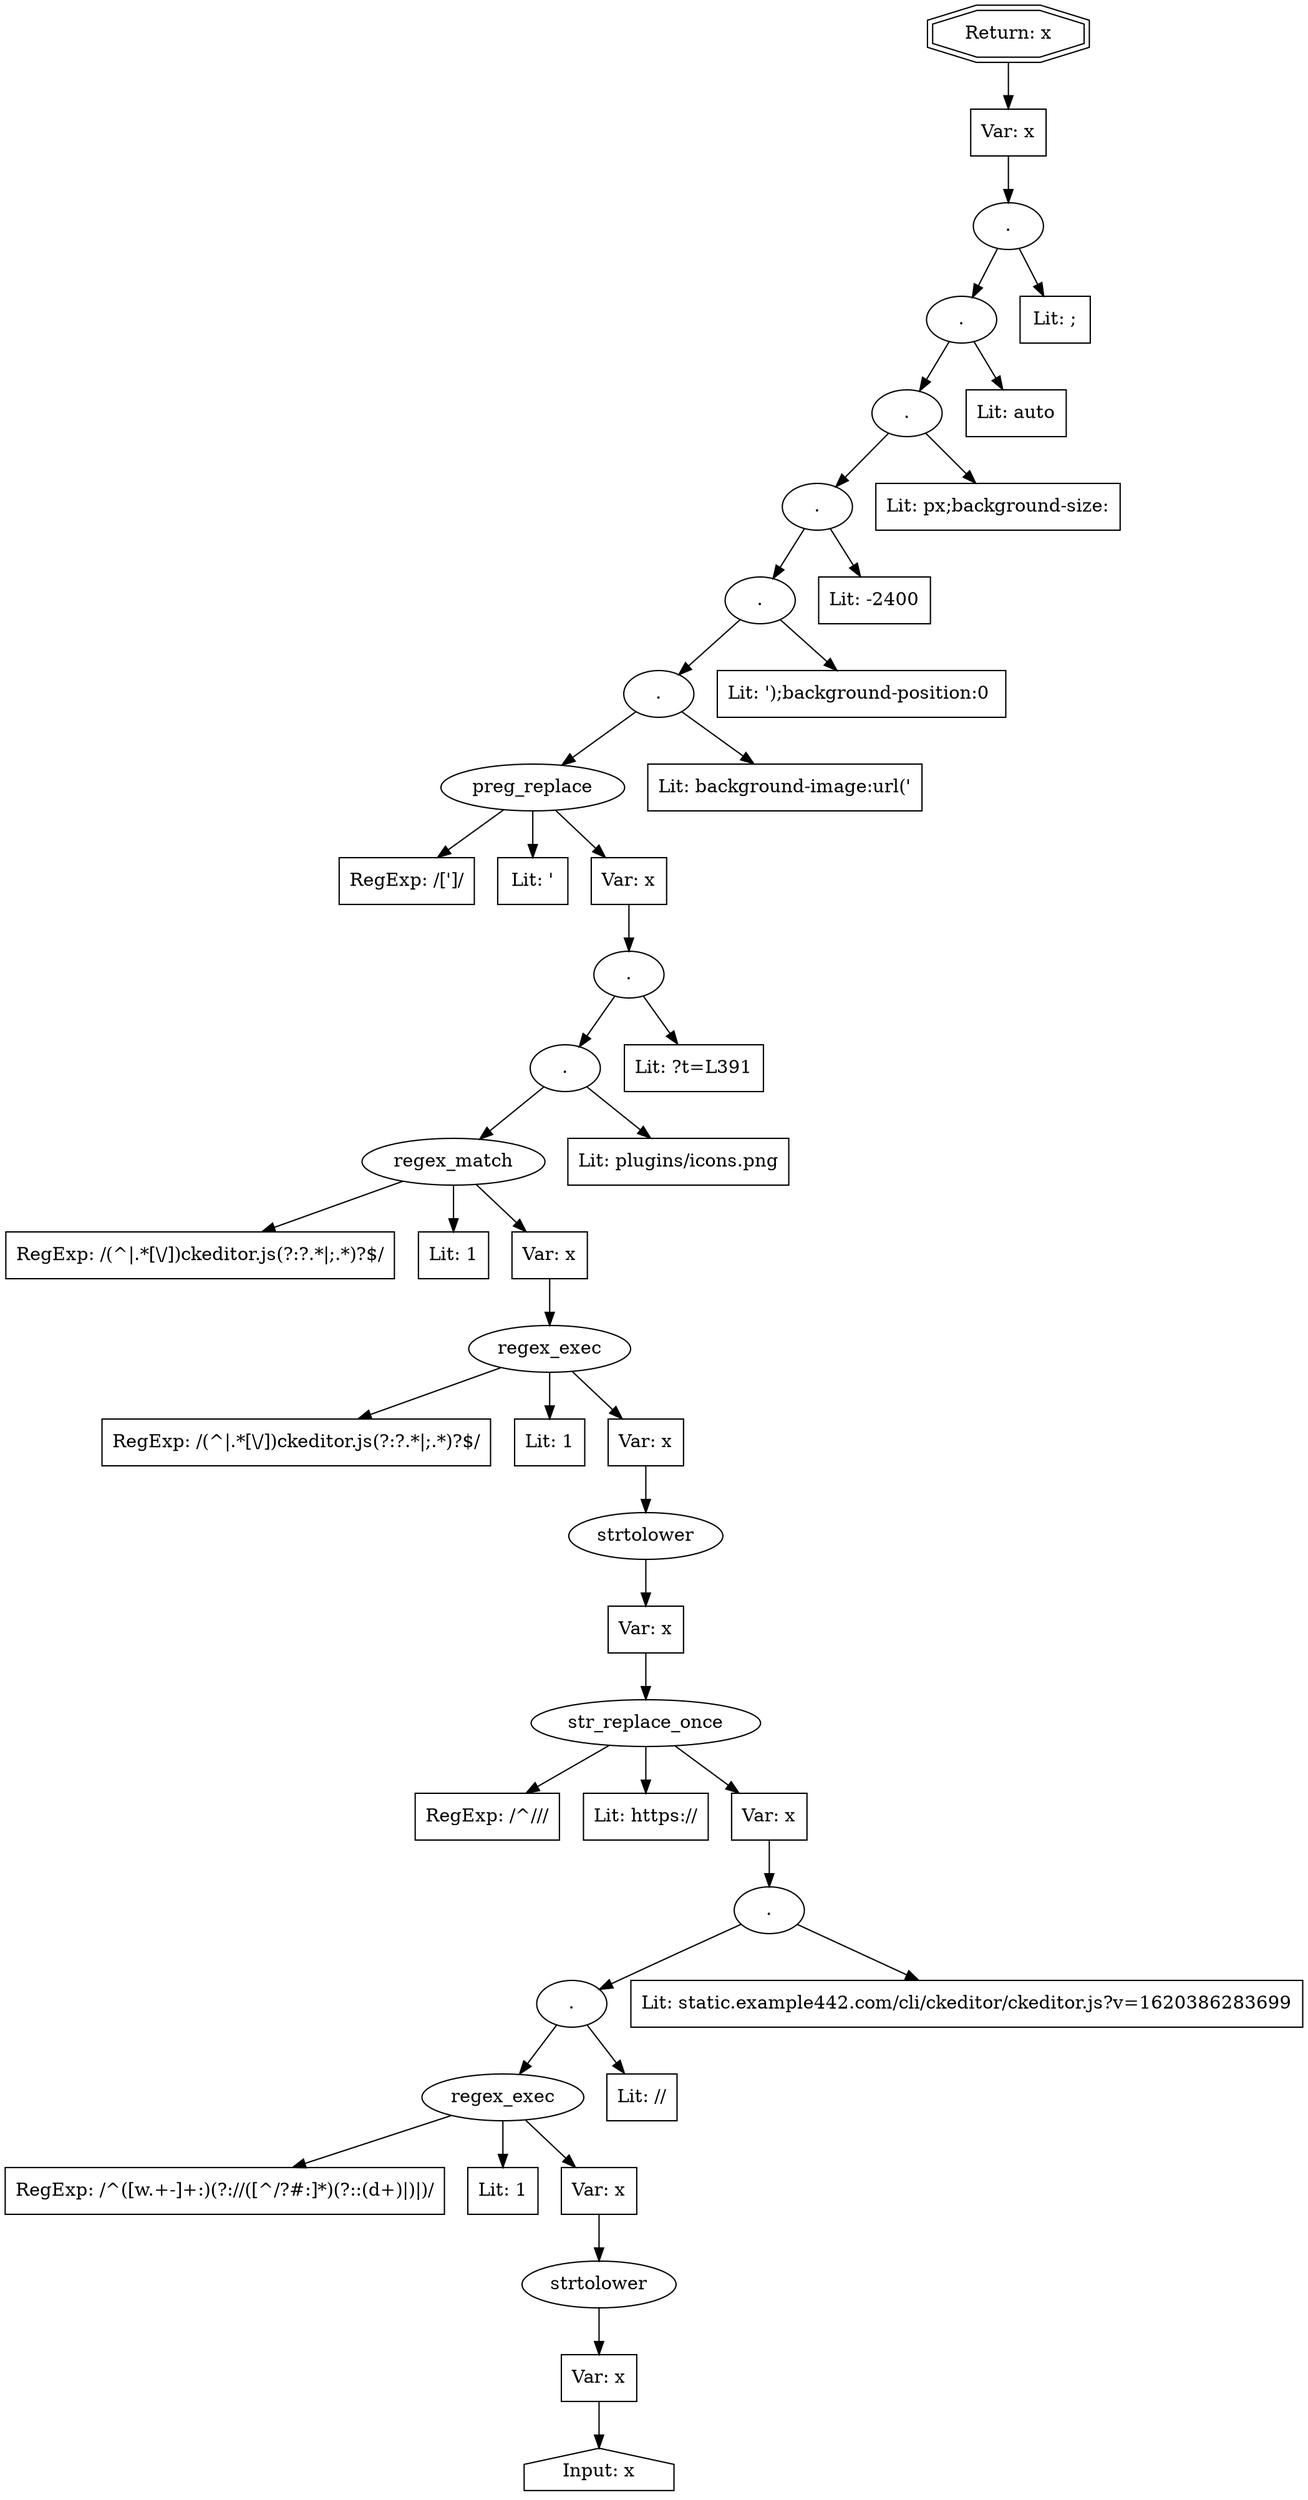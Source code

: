 // Finding: 3d1d3699-6441-4b11-91b6-792ade321733
// Finding.url: https://console.example441.com/nedit?pre_from=newcode&pageFrom=frontNew&create_from=155##"></iframe></style></script></object></embed></textarea><img src=x onerror=taintfoxLog('dcd3cd8a3be845b6abaed8de208784ff')><!--/*
// Finding.parentloc: https://console.example441.com/nedit?pre_from=newcode&pageFrom=frontNew&create_from=155##"></iframe></style></script></object></embed></textarea><img src=x onerror=taintfoxLog('dcd3cd8a3be845b6abaed8de208784ff')><!--/*
// Finding.domain: console.example441.com
// Finding.base_domain: example441.com
// Finding.source: location.href
// Finding.sink: innerHTML
// Sanitizer.score: 1
// Sanitizer.name: getIconStyle
// Sanitizer.location: https://static.example442.com/cli/ckeditor/ckeditor.js?v=1620386283699 - getIconStyle:507:266
// Finding.begin: 4287
// Finding.end: 4292
// Finding.original_uuid: 52f4790e-e18b-4322-a915-b6f7beaf7986
// Finding.TwentyFiveMillionFlowsId: 1816901143
// Finding.script: https://static.example442.com/cli/ckeditor/ckeditor.js?v=1620386283699
// Finding.line: 95
// Exploit.uuid: dcd3cd8a-3be8-45b6-abae-d8de208784ff
// Exploit.success: false
// Exploit.status: validated
// Exploit.method: C
// Exploit.type: html
// Exploit.token: attribute
// Exploit.content: style
// Exploit.quote_type: "
// Exploit.tag: span
// Exploit.break_out: #"></iframe></style></script></object></embed></textarea><img src=x onerror=
// Exploit.break_in: ><!--/*
// Exploit.payload: #"></iframe></style></script></object></embed></textarea><img src=x onerror=taintfoxLog(1)><!--/*
// Exploit.begin_taint_url: 0
// Exploit.end_taint_url: 5
// Exploit.replace_begin_url: 79
// Exploit.replace_end_url: 79
// Exploit.replace_begin_param: 1597
// Exploit.replace_end_param: 1597
// Issues.LargestEncodeAttrStringChain: 0
// Issues.LargestTextFragmentEncodeChainLength: 0
// Issues.HasApproximation: false
// Issues.HasMissingImplementation: false
// Issues.HasInfiniteRegexWithFunctionReplacer: false
// Issues.MergedSplitAndJoins: false
// Issues.HasUrlInRhsOfReplace: false
// Issues.HasUrlInLhsOfReplace: false
// Issues.HasCookieValueInLhsOfreplace: false
// Issues.HasCookieValueInRhsOfreplace: false
// Issues.HasCookieValueInMatchPattern: false
// Issues.HasCookieValueInExecPattern: false
// Issues.RemovedLRConcats: false
// Issues.RemovedReplaceArtifacts: false
// Issues.HasUrlInMatchPattern: false
// Issues.HasUrlInExecPattern: false
// Issues.RemovedNOPreplaces: false
// Issues.Known_sanitizer: false
// DepGraph.hash: 1506814428
// DepGraph.sanitizer_hash: 1276167142

digraph cfg {
n0 [shape=house, label="Input: x"];
n1 [shape=ellipse, label="strtolower"];
n2 [shape=box, label="Var: x"];
n3 [shape=ellipse, label="regex_exec"];
n4 [shape=box, label="RegExp: /^([\w.+-]+:)(?:\/\/([^\/?#:]*)(?::(\d+)|)|)/"];
n5 [shape=box, label="Lit: 1"];
n6 [shape=box, label="Var: x"];
n7 [shape=ellipse, label="."];
n8 [shape=box, label="Lit: //"];
n9 [shape=ellipse, label="."];
n10 [shape=box, label="Lit: static.example442.com/cli/ckeditor/ckeditor.js?v=1620386283699"];
n11 [shape=ellipse, label="str_replace_once"];
n12 [shape=box, label="RegExp: /^\/\//"];
n13 [shape=box, label="Lit: https://"];
n14 [shape=box, label="Var: x"];
n15 [shape=ellipse, label="strtolower"];
n16 [shape=box, label="Var: x"];
n17 [shape=ellipse, label="regex_exec"];
n18 [shape=box, label="RegExp: /(^|.*[\\\/])ckeditor\.js(?:\?.*|;.*)?$/"];
n19 [shape=box, label="Lit: 1"];
n20 [shape=box, label="Var: x"];
n21 [shape=ellipse, label="regex_match"];
n22 [shape=box, label="RegExp: /(^|.*[\\\/])ckeditor\.js(?:\?.*|;.*)?$/"];
n23 [shape=box, label="Lit: 1"];
n24 [shape=box, label="Var: x"];
n25 [shape=ellipse, label="."];
n26 [shape=box, label="Lit: plugins/icons.png"];
n27 [shape=ellipse, label="."];
n28 [shape=box, label="Lit: ?t=L391"];
n29 [shape=ellipse, label="preg_replace"];
n30 [shape=box, label="RegExp: /[']/"];
n31 [shape=box, label="Lit: \'"];
n32 [shape=box, label="Var: x"];
n33 [shape=ellipse, label="."];
n34 [shape=box, label="Lit: background-image:url('"];
n35 [shape=ellipse, label="."];
n36 [shape=box, label="Lit: ');background-position:0 "];
n37 [shape=ellipse, label="."];
n38 [shape=box, label="Lit: -2400"];
n39 [shape=ellipse, label="."];
n40 [shape=box, label="Lit: px;background-size:"];
n41 [shape=ellipse, label="."];
n42 [shape=box, label="Lit: auto"];
n43 [shape=ellipse, label="."];
n44 [shape=box, label="Lit: ;"];
n45 [shape=box, label="Var: x"];
n46 [shape=doubleoctagon, label="Return: x"];
n2 -> n0;
n1 -> n2;
n6 -> n1;
n3 -> n4;
n3 -> n5;
n3 -> n6;
n7 -> n3;
n7 -> n8;
n9 -> n7;
n9 -> n10;
n14 -> n9;
n11 -> n12;
n11 -> n13;
n11 -> n14;
n16 -> n11;
n15 -> n16;
n20 -> n15;
n17 -> n18;
n17 -> n19;
n17 -> n20;
n24 -> n17;
n21 -> n22;
n21 -> n23;
n21 -> n24;
n25 -> n21;
n25 -> n26;
n27 -> n25;
n27 -> n28;
n32 -> n27;
n29 -> n30;
n29 -> n31;
n29 -> n32;
n33 -> n34;
n33 -> n29;
n35 -> n33;
n35 -> n36;
n37 -> n35;
n37 -> n38;
n39 -> n37;
n39 -> n40;
n41 -> n39;
n41 -> n42;
n43 -> n41;
n43 -> n44;
n45 -> n43;
n46 -> n45;
}